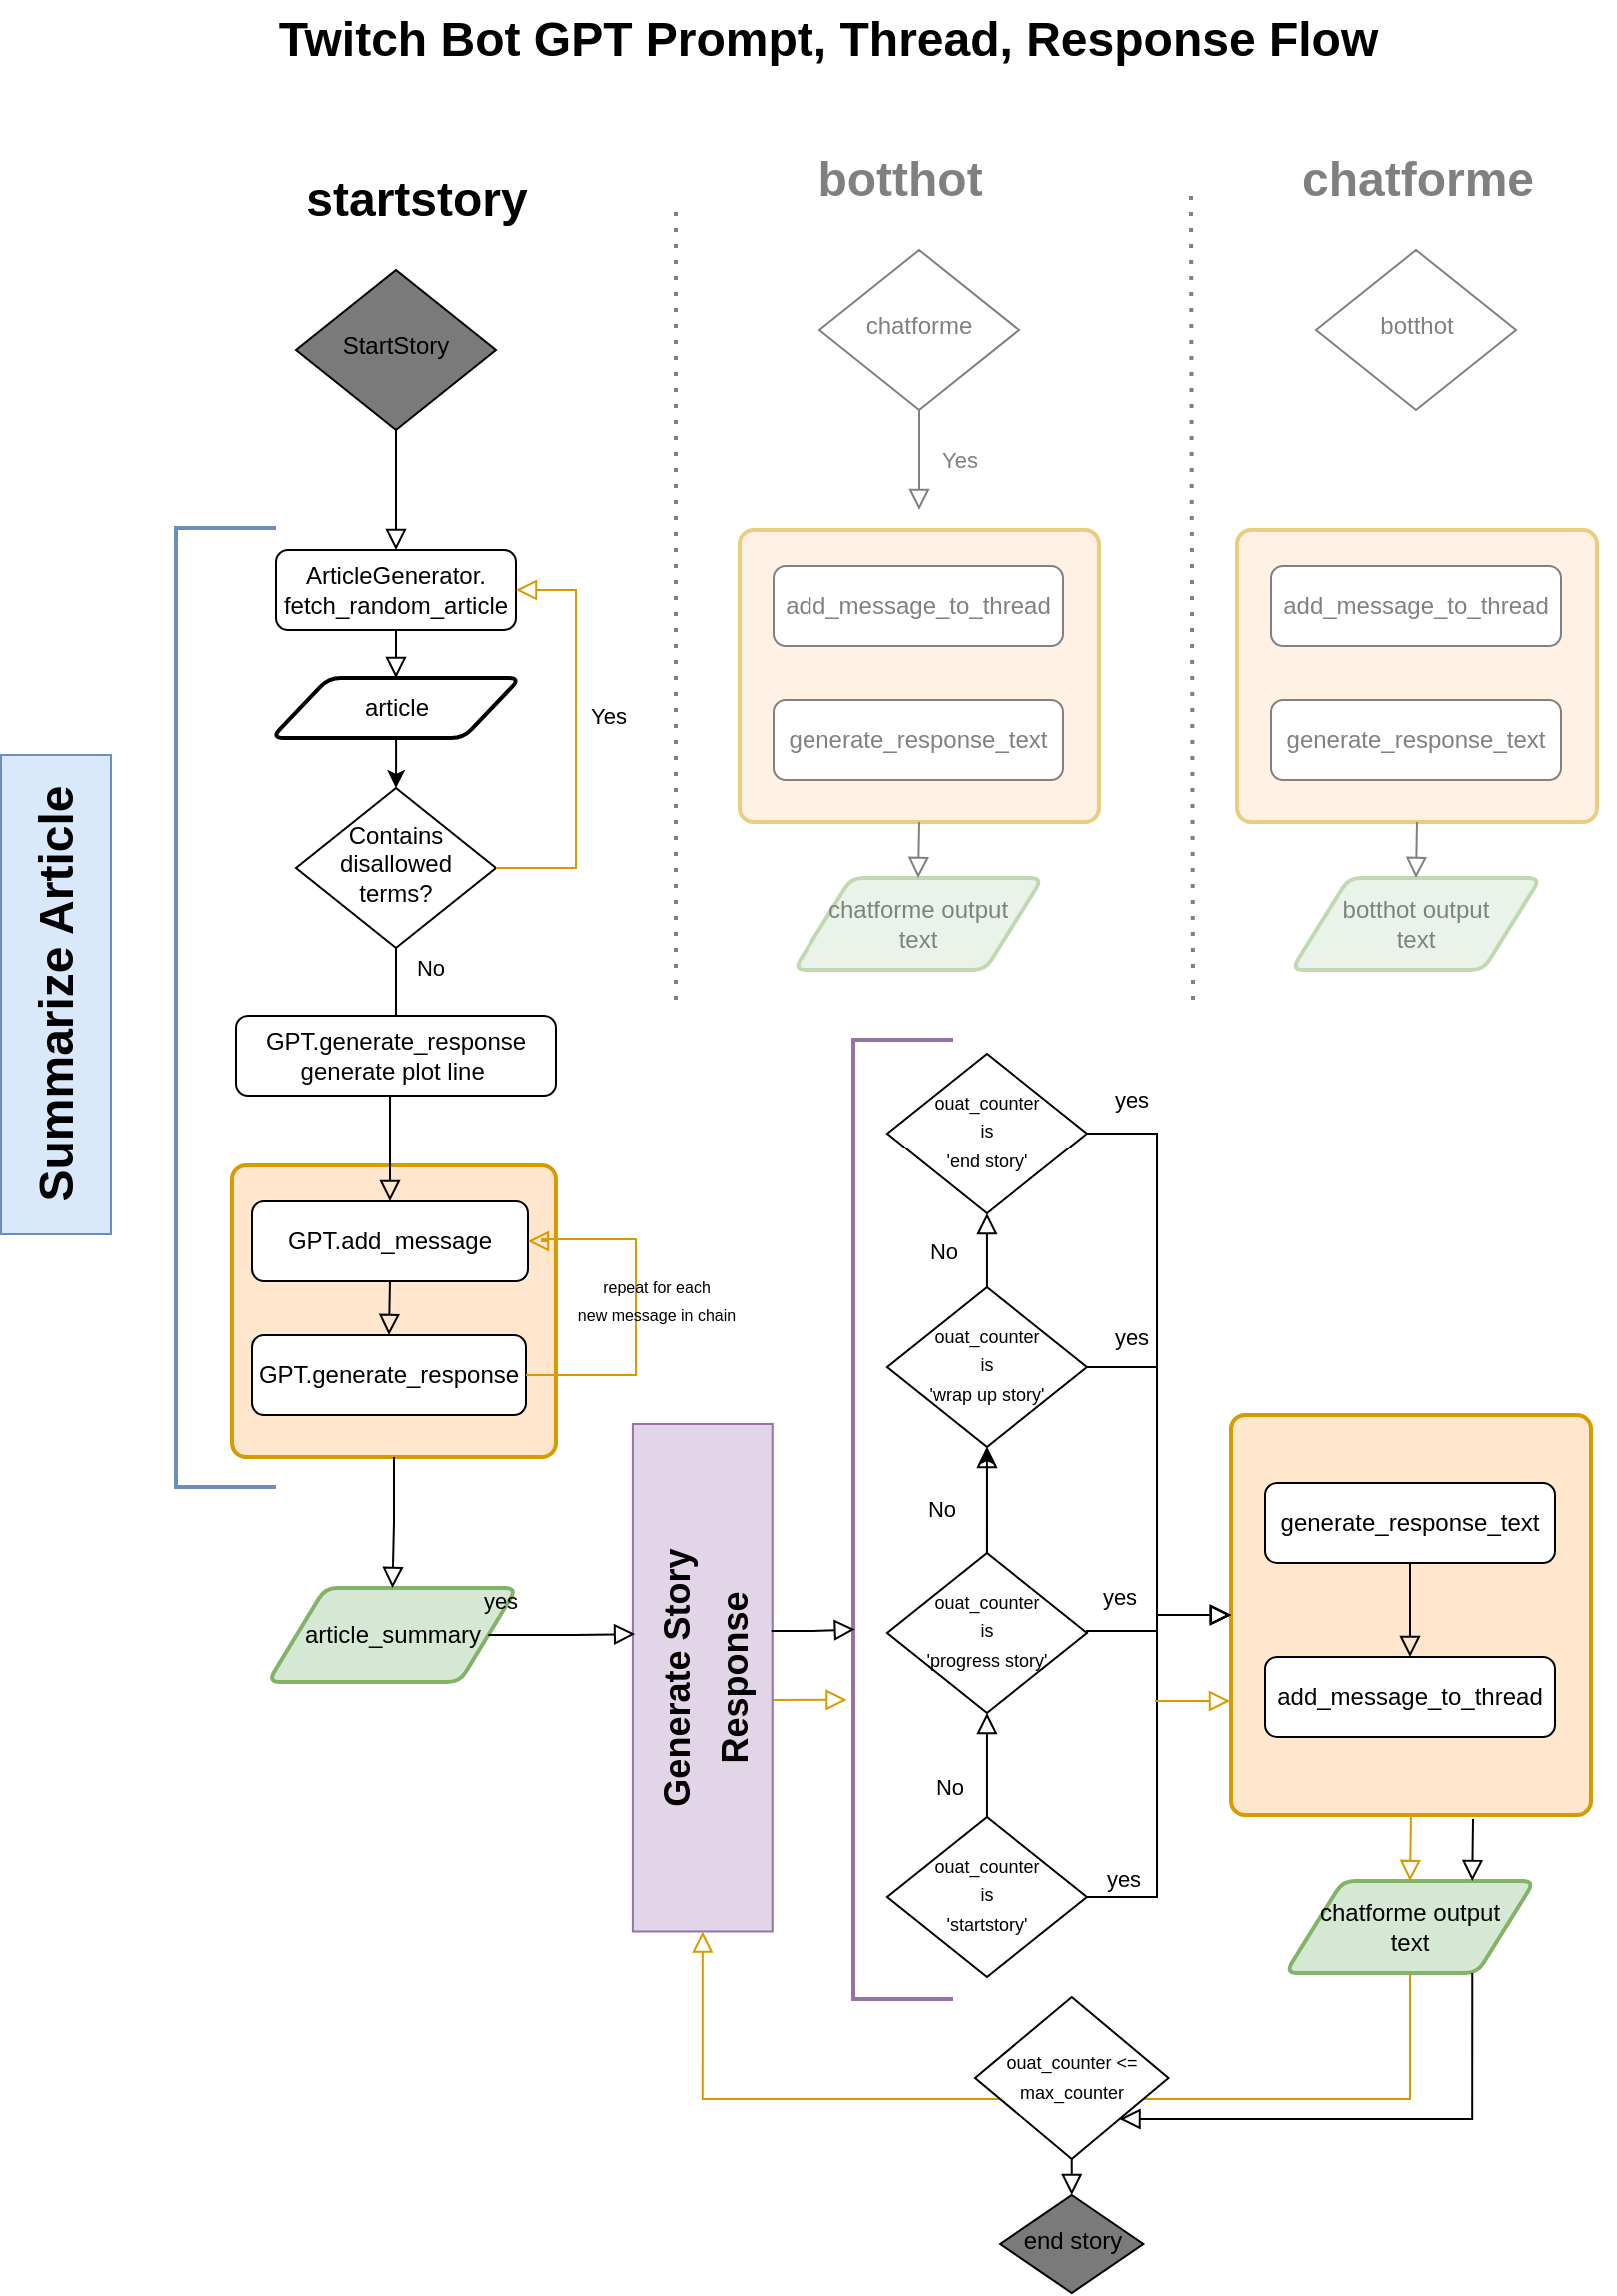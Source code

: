 <mxfile version="22.1.3" type="github" pages="2">
  <diagram id="C5RBs43oDa-KdzZeNtuy" name="prompt-flow">
    <mxGraphModel dx="2192" dy="766" grid="1" gridSize="10" guides="1" tooltips="1" connect="1" arrows="1" fold="1" page="1" pageScale="1" pageWidth="827" pageHeight="1169" math="0" shadow="0">
      <root>
        <mxCell id="WIyWlLk6GJQsqaUBKTNV-0" />
        <mxCell id="WIyWlLk6GJQsqaUBKTNV-1" parent="WIyWlLk6GJQsqaUBKTNV-0" />
        <mxCell id="hUnJZFfUFRwl76O63PIy-29" value="" style="rounded=1;whiteSpace=wrap;html=1;absoluteArcSize=1;arcSize=14;strokeWidth=2;fillColor=#ffe6cc;strokeColor=#d79b00;" parent="WIyWlLk6GJQsqaUBKTNV-1" vertex="1">
          <mxGeometry x="-702" y="603" width="162" height="146" as="geometry" />
        </mxCell>
        <mxCell id="WIyWlLk6GJQsqaUBKTNV-4" value="" style="rounded=0;html=1;jettySize=auto;orthogonalLoop=1;fontSize=11;endArrow=block;endFill=0;endSize=8;strokeWidth=1;shadow=0;labelBackgroundColor=none;edgeStyle=orthogonalEdgeStyle;entryX=0.5;entryY=0;entryDx=0;entryDy=0;" parent="WIyWlLk6GJQsqaUBKTNV-1" source="WIyWlLk6GJQsqaUBKTNV-6" target="WIyWlLk6GJQsqaUBKTNV-11" edge="1">
          <mxGeometry x="0.122" y="18" relative="1" as="geometry">
            <mxPoint as="offset" />
            <mxPoint x="-620" y="275" as="targetPoint" />
          </mxGeometry>
        </mxCell>
        <mxCell id="WIyWlLk6GJQsqaUBKTNV-6" value="StartStory" style="rhombus;whiteSpace=wrap;html=1;shadow=0;fontFamily=Helvetica;fontSize=12;align=center;strokeWidth=1;spacing=6;spacingTop=-4;fillColor=#7A7A7A;" parent="WIyWlLk6GJQsqaUBKTNV-1" vertex="1">
          <mxGeometry x="-670" y="155" width="100" height="80" as="geometry" />
        </mxCell>
        <mxCell id="WIyWlLk6GJQsqaUBKTNV-11" value="ArticleGenerator.&lt;br&gt;fetch_random_article" style="rounded=1;whiteSpace=wrap;html=1;fontSize=12;glass=0;strokeWidth=1;shadow=0;" parent="WIyWlLk6GJQsqaUBKTNV-1" vertex="1">
          <mxGeometry x="-680" y="295" width="120" height="40" as="geometry" />
        </mxCell>
        <mxCell id="hUnJZFfUFRwl76O63PIy-0" value="startstory" style="text;strokeColor=none;fillColor=none;html=1;fontSize=24;fontStyle=1;verticalAlign=middle;align=center;" parent="WIyWlLk6GJQsqaUBKTNV-1" vertex="1">
          <mxGeometry x="-660" y="100" width="100" height="40" as="geometry" />
        </mxCell>
        <mxCell id="hUnJZFfUFRwl76O63PIy-12" value="chatforme" style="rhombus;whiteSpace=wrap;html=1;shadow=0;fontFamily=Helvetica;fontSize=12;align=center;strokeWidth=1;spacing=6;spacingTop=-4;" parent="WIyWlLk6GJQsqaUBKTNV-1" vertex="1">
          <mxGeometry x="-408" y="145" width="100" height="80" as="geometry" />
        </mxCell>
        <mxCell id="hUnJZFfUFRwl76O63PIy-13" value="Yes" style="rounded=0;html=1;jettySize=auto;orthogonalLoop=1;fontSize=11;endArrow=block;endFill=0;endSize=8;strokeWidth=1;shadow=0;labelBackgroundColor=none;edgeStyle=orthogonalEdgeStyle;exitX=0.5;exitY=1;exitDx=0;exitDy=0;" parent="WIyWlLk6GJQsqaUBKTNV-1" source="hUnJZFfUFRwl76O63PIy-12" edge="1">
          <mxGeometry y="20" relative="1" as="geometry">
            <mxPoint as="offset" />
            <mxPoint x="-498" y="235" as="sourcePoint" />
            <mxPoint x="-358" y="275" as="targetPoint" />
          </mxGeometry>
        </mxCell>
        <mxCell id="hUnJZFfUFRwl76O63PIy-14" value="botthot" style="rhombus;whiteSpace=wrap;html=1;shadow=0;fontFamily=Helvetica;fontSize=12;align=center;strokeWidth=1;spacing=6;spacingTop=-4;" parent="WIyWlLk6GJQsqaUBKTNV-1" vertex="1">
          <mxGeometry x="-159.5" y="145" width="100" height="80" as="geometry" />
        </mxCell>
        <mxCell id="hUnJZFfUFRwl76O63PIy-16" value="GPT.add_message" style="rounded=1;whiteSpace=wrap;html=1;fontSize=12;glass=0;strokeWidth=1;shadow=0;" parent="WIyWlLk6GJQsqaUBKTNV-1" vertex="1">
          <mxGeometry x="-692" y="621" width="138" height="40" as="geometry" />
        </mxCell>
        <mxCell id="hUnJZFfUFRwl76O63PIy-17" value="Contains disallowed terms?" style="rhombus;whiteSpace=wrap;html=1;shadow=0;fontFamily=Helvetica;fontSize=12;align=center;strokeWidth=1;spacing=6;spacingTop=-4;" parent="WIyWlLk6GJQsqaUBKTNV-1" vertex="1">
          <mxGeometry x="-670" y="414" width="100" height="80" as="geometry" />
        </mxCell>
        <mxCell id="hUnJZFfUFRwl76O63PIy-18" value="Yes" style="rounded=0;html=1;jettySize=auto;orthogonalLoop=1;fontSize=11;endArrow=block;endFill=0;endSize=8;strokeWidth=1;shadow=0;labelBackgroundColor=none;edgeStyle=orthogonalEdgeStyle;entryX=1;entryY=0.5;entryDx=0;entryDy=0;exitX=1;exitY=0.5;exitDx=0;exitDy=0;fillColor=#ffe6cc;strokeColor=#D79B00;" parent="WIyWlLk6GJQsqaUBKTNV-1" source="hUnJZFfUFRwl76O63PIy-17" target="WIyWlLk6GJQsqaUBKTNV-11" edge="1">
          <mxGeometry x="0.11" y="-16" relative="1" as="geometry">
            <mxPoint as="offset" />
            <mxPoint x="-610" y="245" as="sourcePoint" />
            <mxPoint x="-610" y="305" as="targetPoint" />
            <Array as="points">
              <mxPoint x="-530" y="454" />
              <mxPoint x="-530" y="315" />
            </Array>
          </mxGeometry>
        </mxCell>
        <mxCell id="hUnJZFfUFRwl76O63PIy-19" value="" style="rounded=0;html=1;jettySize=auto;orthogonalLoop=1;fontSize=11;endArrow=block;endFill=0;endSize=8;strokeWidth=1;shadow=0;labelBackgroundColor=none;edgeStyle=orthogonalEdgeStyle;entryX=0.5;entryY=0;entryDx=0;entryDy=0;exitX=0.5;exitY=1;exitDx=0;exitDy=0;" parent="WIyWlLk6GJQsqaUBKTNV-1" source="WIyWlLk6GJQsqaUBKTNV-11" target="hUnJZFfUFRwl76O63PIy-34" edge="1">
          <mxGeometry y="20" relative="1" as="geometry">
            <mxPoint as="offset" />
            <mxPoint x="-610" y="245" as="sourcePoint" />
            <mxPoint x="-610" y="305" as="targetPoint" />
          </mxGeometry>
        </mxCell>
        <mxCell id="hUnJZFfUFRwl76O63PIy-20" value="No" style="edgeStyle=orthogonalEdgeStyle;rounded=0;html=1;jettySize=auto;orthogonalLoop=1;fontSize=11;endArrow=block;endFill=0;endSize=8;strokeWidth=1;shadow=0;labelBackgroundColor=none;exitX=0.5;exitY=1;exitDx=0;exitDy=0;entryX=0.5;entryY=0;entryDx=0;entryDy=0;" parent="WIyWlLk6GJQsqaUBKTNV-1" source="hUnJZFfUFRwl76O63PIy-17" target="hUnJZFfUFRwl76O63PIy-16" edge="1">
          <mxGeometry x="-0.848" y="17" relative="1" as="geometry">
            <mxPoint as="offset" />
            <mxPoint x="-560" y="216" as="sourcePoint" />
            <mxPoint x="-620" y="516" as="targetPoint" />
          </mxGeometry>
        </mxCell>
        <mxCell id="hUnJZFfUFRwl76O63PIy-21" value="GPT.generate_response" style="rounded=1;whiteSpace=wrap;html=1;fontSize=12;glass=0;strokeWidth=1;shadow=0;" parent="WIyWlLk6GJQsqaUBKTNV-1" vertex="1">
          <mxGeometry x="-692" y="688" width="137" height="40" as="geometry" />
        </mxCell>
        <mxCell id="hUnJZFfUFRwl76O63PIy-22" value="" style="rounded=0;html=1;jettySize=auto;orthogonalLoop=1;fontSize=11;endArrow=block;endFill=0;endSize=8;strokeWidth=1;shadow=0;labelBackgroundColor=none;edgeStyle=orthogonalEdgeStyle;exitX=0.5;exitY=1;exitDx=0;exitDy=0;entryX=0.5;entryY=0;entryDx=0;entryDy=0;" parent="WIyWlLk6GJQsqaUBKTNV-1" source="hUnJZFfUFRwl76O63PIy-16" target="hUnJZFfUFRwl76O63PIy-21" edge="1">
          <mxGeometry relative="1" as="geometry">
            <mxPoint x="-617" y="208" as="sourcePoint" />
            <mxPoint x="-622" y="668" as="targetPoint" />
          </mxGeometry>
        </mxCell>
        <mxCell id="hUnJZFfUFRwl76O63PIy-24" value="" style="strokeWidth=2;html=1;shape=mxgraph.flowchart.annotation_1;align=left;pointerEvents=1;fillColor=#dae8fc;strokeColor=#6c8ebf;" parent="WIyWlLk6GJQsqaUBKTNV-1" vertex="1">
          <mxGeometry x="-730" y="284" width="50" height="480" as="geometry" />
        </mxCell>
        <mxCell id="hUnJZFfUFRwl76O63PIy-25" value="Summarize Article" style="text;strokeColor=#6c8ebf;fillColor=#dae8fc;html=1;fontSize=24;fontStyle=1;verticalAlign=middle;align=center;rotation=-90;" parent="WIyWlLk6GJQsqaUBKTNV-1" vertex="1">
          <mxGeometry x="-910" y="490" width="240" height="55" as="geometry" />
        </mxCell>
        <mxCell id="hUnJZFfUFRwl76O63PIy-30" value="article_summary" style="shape=parallelogram;html=1;strokeWidth=2;perimeter=parallelogramPerimeter;whiteSpace=wrap;rounded=1;arcSize=12;size=0.23;fillColor=#d5e8d4;strokeColor=#82b366;" parent="WIyWlLk6GJQsqaUBKTNV-1" vertex="1">
          <mxGeometry x="-684" y="814.5" width="124.5" height="47" as="geometry" />
        </mxCell>
        <mxCell id="hUnJZFfUFRwl76O63PIy-32" value="" style="rounded=0;html=1;jettySize=auto;orthogonalLoop=1;fontSize=11;endArrow=block;endFill=0;endSize=8;strokeWidth=1;shadow=0;labelBackgroundColor=none;edgeStyle=orthogonalEdgeStyle;exitX=0.5;exitY=1;exitDx=0;exitDy=0;entryX=0.5;entryY=0;entryDx=0;entryDy=0;" parent="WIyWlLk6GJQsqaUBKTNV-1" source="hUnJZFfUFRwl76O63PIy-29" target="hUnJZFfUFRwl76O63PIy-30" edge="1">
          <mxGeometry relative="1" as="geometry">
            <mxPoint x="-610" y="193" as="sourcePoint" />
            <mxPoint x="-610" y="243" as="targetPoint" />
          </mxGeometry>
        </mxCell>
        <mxCell id="hUnJZFfUFRwl76O63PIy-36" value="" style="edgeStyle=orthogonalEdgeStyle;rounded=0;orthogonalLoop=1;jettySize=auto;html=1;" parent="WIyWlLk6GJQsqaUBKTNV-1" source="hUnJZFfUFRwl76O63PIy-34" target="hUnJZFfUFRwl76O63PIy-17" edge="1">
          <mxGeometry relative="1" as="geometry" />
        </mxCell>
        <mxCell id="hUnJZFfUFRwl76O63PIy-34" value="article" style="shape=parallelogram;html=1;strokeWidth=2;perimeter=parallelogramPerimeter;whiteSpace=wrap;rounded=1;arcSize=12;size=0.23;" parent="WIyWlLk6GJQsqaUBKTNV-1" vertex="1">
          <mxGeometry x="-682.25" y="359" width="124.5" height="30" as="geometry" />
        </mxCell>
        <mxCell id="hUnJZFfUFRwl76O63PIy-37" value="GPT.generate_response &lt;br&gt;generate plot line&amp;nbsp;" style="rounded=1;whiteSpace=wrap;html=1;fontSize=12;glass=0;strokeWidth=1;shadow=0;" parent="WIyWlLk6GJQsqaUBKTNV-1" vertex="1">
          <mxGeometry x="-700" y="528" width="160" height="40" as="geometry" />
        </mxCell>
        <mxCell id="hUnJZFfUFRwl76O63PIy-40" value="&lt;font style=&quot;font-size: 9px;&quot;&gt;ouat_counter&lt;br&gt;is&lt;br&gt;&#39;startstory&#39;&lt;/font&gt;" style="rhombus;whiteSpace=wrap;html=1;shadow=0;fontFamily=Helvetica;fontSize=12;align=center;strokeWidth=1;spacing=6;spacingTop=-4;" parent="WIyWlLk6GJQsqaUBKTNV-1" vertex="1">
          <mxGeometry x="-374.03" y="929" width="100" height="80" as="geometry" />
        </mxCell>
        <mxCell id="hUnJZFfUFRwl76O63PIy-57" value="" style="edgeStyle=orthogonalEdgeStyle;rounded=0;orthogonalLoop=1;jettySize=auto;html=1;" parent="WIyWlLk6GJQsqaUBKTNV-1" source="hUnJZFfUFRwl76O63PIy-41" target="hUnJZFfUFRwl76O63PIy-42" edge="1">
          <mxGeometry relative="1" as="geometry" />
        </mxCell>
        <mxCell id="hUnJZFfUFRwl76O63PIy-41" value="&lt;font style=&quot;font-size: 9px;&quot;&gt;ouat_counter&lt;br&gt;is&lt;br&gt;&#39;progress story&#39;&lt;/font&gt;" style="rhombus;whiteSpace=wrap;html=1;shadow=0;fontFamily=Helvetica;fontSize=12;align=center;strokeWidth=1;spacing=6;spacingTop=-4;" parent="WIyWlLk6GJQsqaUBKTNV-1" vertex="1">
          <mxGeometry x="-374.03" y="797" width="100" height="80" as="geometry" />
        </mxCell>
        <mxCell id="hUnJZFfUFRwl76O63PIy-42" value="&lt;font style=&quot;font-size: 9px;&quot;&gt;ouat_counter&lt;br&gt;is&lt;br&gt;&#39;wrap up story&#39;&lt;/font&gt;" style="rhombus;whiteSpace=wrap;html=1;shadow=0;fontFamily=Helvetica;fontSize=12;align=center;strokeWidth=1;spacing=6;spacingTop=-4;" parent="WIyWlLk6GJQsqaUBKTNV-1" vertex="1">
          <mxGeometry x="-374.03" y="664" width="100" height="80" as="geometry" />
        </mxCell>
        <mxCell id="hUnJZFfUFRwl76O63PIy-43" value="&lt;font style=&quot;font-size: 9px;&quot;&gt;ouat_counter&lt;br&gt;is&lt;br&gt;&#39;end story&#39;&lt;/font&gt;" style="rhombus;whiteSpace=wrap;html=1;shadow=0;fontFamily=Helvetica;fontSize=12;align=center;strokeWidth=1;spacing=6;spacingTop=-4;" parent="WIyWlLk6GJQsqaUBKTNV-1" vertex="1">
          <mxGeometry x="-374.03" y="547" width="100" height="80" as="geometry" />
        </mxCell>
        <mxCell id="hUnJZFfUFRwl76O63PIy-45" value="No" style="edgeStyle=orthogonalEdgeStyle;rounded=0;html=1;jettySize=auto;orthogonalLoop=1;fontSize=11;endArrow=block;endFill=0;endSize=8;strokeWidth=1;shadow=0;labelBackgroundColor=none;entryX=0.5;entryY=1;entryDx=0;entryDy=0;exitX=0.5;exitY=0;exitDx=0;exitDy=0;" parent="WIyWlLk6GJQsqaUBKTNV-1" source="hUnJZFfUFRwl76O63PIy-40" target="hUnJZFfUFRwl76O63PIy-41" edge="1">
          <mxGeometry x="-0.412" y="20" relative="1" as="geometry">
            <mxPoint x="1" as="offset" />
            <mxPoint x="-214.03" y="859" as="sourcePoint" />
            <mxPoint x="-323.5" y="806" as="targetPoint" />
            <Array as="points" />
          </mxGeometry>
        </mxCell>
        <mxCell id="hUnJZFfUFRwl76O63PIy-46" value="No" style="edgeStyle=orthogonalEdgeStyle;rounded=0;html=1;jettySize=auto;orthogonalLoop=1;fontSize=11;endArrow=block;endFill=0;endSize=8;strokeWidth=1;shadow=0;labelBackgroundColor=none;exitX=0.5;exitY=0;exitDx=0;exitDy=0;entryX=0.5;entryY=1;entryDx=0;entryDy=0;" parent="WIyWlLk6GJQsqaUBKTNV-1" source="hUnJZFfUFRwl76O63PIy-41" target="hUnJZFfUFRwl76O63PIy-42" edge="1">
          <mxGeometry x="-0.174" y="23" relative="1" as="geometry">
            <mxPoint as="offset" />
            <mxPoint x="-171" y="816" as="sourcePoint" />
            <mxPoint x="-241" y="766" as="targetPoint" />
            <Array as="points">
              <mxPoint x="-324" y="757" />
            </Array>
          </mxGeometry>
        </mxCell>
        <mxCell id="hUnJZFfUFRwl76O63PIy-47" value="No" style="edgeStyle=orthogonalEdgeStyle;rounded=0;html=1;jettySize=auto;orthogonalLoop=1;fontSize=11;endArrow=block;endFill=0;endSize=8;strokeWidth=1;shadow=0;labelBackgroundColor=none;entryX=0.5;entryY=1;entryDx=0;entryDy=0;exitX=0.5;exitY=0;exitDx=0;exitDy=0;" parent="WIyWlLk6GJQsqaUBKTNV-1" source="hUnJZFfUFRwl76O63PIy-42" target="hUnJZFfUFRwl76O63PIy-43" edge="1">
          <mxGeometry y="21" relative="1" as="geometry">
            <mxPoint x="-1" as="offset" />
            <mxPoint x="-199" y="804" as="sourcePoint" />
            <mxPoint x="-153" y="804" as="targetPoint" />
            <Array as="points">
              <mxPoint x="-324" y="664" />
            </Array>
          </mxGeometry>
        </mxCell>
        <mxCell id="hUnJZFfUFRwl76O63PIy-52" value="" style="strokeWidth=2;html=1;shape=mxgraph.flowchart.annotation_1;align=left;pointerEvents=1;fillColor=#e1d5e7;strokeColor=#9673a6;" parent="WIyWlLk6GJQsqaUBKTNV-1" vertex="1">
          <mxGeometry x="-391" y="540" width="50" height="480" as="geometry" />
        </mxCell>
        <mxCell id="hUnJZFfUFRwl76O63PIy-53" value="&lt;font style=&quot;font-size: 18px;&quot;&gt;Generate Story&lt;br&gt;Response&lt;/font&gt;" style="text;strokeColor=#9673a6;fillColor=#e1d5e7;html=1;fontSize=24;fontStyle=1;verticalAlign=middle;align=center;rotation=-90;" parent="WIyWlLk6GJQsqaUBKTNV-1" vertex="1">
          <mxGeometry x="-593.46" y="824.4" width="253.75" height="69.94" as="geometry" />
        </mxCell>
        <mxCell id="hUnJZFfUFRwl76O63PIy-54" value="" style="rounded=1;whiteSpace=wrap;html=1;absoluteArcSize=1;arcSize=14;strokeWidth=2;fillColor=#ffe6cc;strokeColor=#d79b00;" parent="WIyWlLk6GJQsqaUBKTNV-1" vertex="1">
          <mxGeometry x="-202" y="728" width="180" height="200" as="geometry" />
        </mxCell>
        <mxCell id="hUnJZFfUFRwl76O63PIy-55" value="generate_response_text" style="rounded=1;whiteSpace=wrap;html=1;fontSize=12;glass=0;strokeWidth=1;shadow=0;" parent="WIyWlLk6GJQsqaUBKTNV-1" vertex="1">
          <mxGeometry x="-185" y="762" width="145" height="40" as="geometry" />
        </mxCell>
        <mxCell id="hUnJZFfUFRwl76O63PIy-56" value="add_message_to_thread" style="rounded=1;whiteSpace=wrap;html=1;fontSize=12;glass=0;strokeWidth=1;shadow=0;" parent="WIyWlLk6GJQsqaUBKTNV-1" vertex="1">
          <mxGeometry x="-185" y="849" width="145" height="40" as="geometry" />
        </mxCell>
        <mxCell id="hUnJZFfUFRwl76O63PIy-58" value="yes" style="edgeStyle=orthogonalEdgeStyle;rounded=0;html=1;jettySize=auto;orthogonalLoop=1;fontSize=11;endArrow=block;endFill=0;endSize=8;strokeWidth=1;shadow=0;labelBackgroundColor=none;exitX=1;exitY=0.5;exitDx=0;exitDy=0;entryX=0;entryY=0.5;entryDx=0;entryDy=0;" parent="WIyWlLk6GJQsqaUBKTNV-1" source="hUnJZFfUFRwl76O63PIy-40" target="hUnJZFfUFRwl76O63PIy-54" edge="1">
          <mxGeometry x="-0.581" y="17" relative="1" as="geometry">
            <mxPoint as="offset" />
            <mxPoint x="-314" y="807" as="sourcePoint" />
            <mxPoint x="-210" y="796.0" as="targetPoint" />
            <Array as="points">
              <mxPoint x="-239" y="969" />
              <mxPoint x="-239" y="828" />
            </Array>
          </mxGeometry>
        </mxCell>
        <mxCell id="hUnJZFfUFRwl76O63PIy-59" value="yes" style="edgeStyle=orthogonalEdgeStyle;rounded=0;html=1;jettySize=auto;orthogonalLoop=1;fontSize=11;endArrow=block;endFill=0;endSize=8;strokeWidth=1;shadow=0;labelBackgroundColor=none;exitX=1;exitY=0.5;exitDx=0;exitDy=0;entryX=0;entryY=0.5;entryDx=0;entryDy=0;" parent="WIyWlLk6GJQsqaUBKTNV-1" source="hUnJZFfUFRwl76O63PIy-41" target="hUnJZFfUFRwl76O63PIy-54" edge="1">
          <mxGeometry x="-0.562" y="17" relative="1" as="geometry">
            <mxPoint as="offset" />
            <mxPoint x="-264" y="979" as="sourcePoint" />
            <mxPoint x="-210" y="796.0" as="targetPoint" />
            <Array as="points">
              <mxPoint x="-239" y="836" />
              <mxPoint x="-239" y="828" />
            </Array>
          </mxGeometry>
        </mxCell>
        <mxCell id="hUnJZFfUFRwl76O63PIy-60" value="yes" style="edgeStyle=orthogonalEdgeStyle;rounded=0;html=1;jettySize=auto;orthogonalLoop=1;fontSize=11;endArrow=block;endFill=0;endSize=8;strokeWidth=1;shadow=0;labelBackgroundColor=none;exitX=1;exitY=0.5;exitDx=0;exitDy=0;entryX=0;entryY=0.5;entryDx=0;entryDy=0;" parent="WIyWlLk6GJQsqaUBKTNV-1" source="hUnJZFfUFRwl76O63PIy-42" target="hUnJZFfUFRwl76O63PIy-54" edge="1">
          <mxGeometry x="-0.774" y="15" relative="1" as="geometry">
            <mxPoint as="offset" />
            <mxPoint x="-264" y="847" as="sourcePoint" />
            <mxPoint x="-210" y="796.0" as="targetPoint" />
            <Array as="points">
              <mxPoint x="-239" y="704" />
              <mxPoint x="-239" y="828" />
            </Array>
          </mxGeometry>
        </mxCell>
        <mxCell id="hUnJZFfUFRwl76O63PIy-61" value="yes" style="edgeStyle=orthogonalEdgeStyle;rounded=0;html=1;jettySize=auto;orthogonalLoop=1;fontSize=11;endArrow=block;endFill=0;endSize=8;strokeWidth=1;shadow=0;labelBackgroundColor=none;exitX=1;exitY=0.5;exitDx=0;exitDy=0;entryX=0;entryY=0.5;entryDx=0;entryDy=0;" parent="WIyWlLk6GJQsqaUBKTNV-1" edge="1">
          <mxGeometry x="-0.857" y="17" relative="1" as="geometry">
            <mxPoint as="offset" />
            <mxPoint x="-274.03" y="587" as="sourcePoint" />
            <mxPoint x="-202" y="828.0" as="targetPoint" />
            <Array as="points">
              <mxPoint x="-239" y="587" />
              <mxPoint x="-239" y="828" />
            </Array>
          </mxGeometry>
        </mxCell>
        <mxCell id="hUnJZFfUFRwl76O63PIy-62" value="chatforme" style="text;strokeColor=none;fillColor=none;html=1;fontSize=24;fontStyle=1;verticalAlign=middle;align=center;" parent="WIyWlLk6GJQsqaUBKTNV-1" vertex="1">
          <mxGeometry x="-159.5" y="90" width="100" height="40" as="geometry" />
        </mxCell>
        <mxCell id="hUnJZFfUFRwl76O63PIy-63" value="botthot" style="text;strokeColor=none;fillColor=none;html=1;fontSize=24;fontStyle=1;verticalAlign=middle;align=center;" parent="WIyWlLk6GJQsqaUBKTNV-1" vertex="1">
          <mxGeometry x="-418" y="90" width="100" height="40" as="geometry" />
        </mxCell>
        <mxCell id="hUnJZFfUFRwl76O63PIy-64" value="" style="rounded=1;whiteSpace=wrap;html=1;absoluteArcSize=1;arcSize=14;strokeWidth=2;fillColor=#ffe6cc;strokeColor=#d79b00;" parent="WIyWlLk6GJQsqaUBKTNV-1" vertex="1">
          <mxGeometry x="-448" y="285" width="180" height="146" as="geometry" />
        </mxCell>
        <mxCell id="hUnJZFfUFRwl76O63PIy-65" value="add_message_to_thread" style="rounded=1;whiteSpace=wrap;html=1;fontSize=12;glass=0;strokeWidth=1;shadow=0;" parent="WIyWlLk6GJQsqaUBKTNV-1" vertex="1">
          <mxGeometry x="-431" y="303" width="145" height="40" as="geometry" />
        </mxCell>
        <mxCell id="hUnJZFfUFRwl76O63PIy-66" value="generate_response_text" style="rounded=1;whiteSpace=wrap;html=1;fontSize=12;glass=0;strokeWidth=1;shadow=0;" parent="WIyWlLk6GJQsqaUBKTNV-1" vertex="1">
          <mxGeometry x="-431" y="370" width="145" height="40" as="geometry" />
        </mxCell>
        <mxCell id="hUnJZFfUFRwl76O63PIy-67" value="" style="rounded=1;whiteSpace=wrap;html=1;absoluteArcSize=1;arcSize=14;strokeWidth=2;fillColor=#ffe6cc;strokeColor=#d79b00;" parent="WIyWlLk6GJQsqaUBKTNV-1" vertex="1">
          <mxGeometry x="-199" y="285" width="180" height="146" as="geometry" />
        </mxCell>
        <mxCell id="hUnJZFfUFRwl76O63PIy-68" value="add_message_to_thread" style="rounded=1;whiteSpace=wrap;html=1;fontSize=12;glass=0;strokeWidth=1;shadow=0;" parent="WIyWlLk6GJQsqaUBKTNV-1" vertex="1">
          <mxGeometry x="-182" y="303" width="145" height="40" as="geometry" />
        </mxCell>
        <mxCell id="hUnJZFfUFRwl76O63PIy-69" value="generate_response_text" style="rounded=1;whiteSpace=wrap;html=1;fontSize=12;glass=0;strokeWidth=1;shadow=0;" parent="WIyWlLk6GJQsqaUBKTNV-1" vertex="1">
          <mxGeometry x="-182" y="370" width="145" height="40" as="geometry" />
        </mxCell>
        <mxCell id="hUnJZFfUFRwl76O63PIy-70" value="chatforme output &lt;br&gt;text" style="shape=parallelogram;html=1;strokeWidth=2;perimeter=parallelogramPerimeter;whiteSpace=wrap;rounded=1;arcSize=12;size=0.23;fillColor=#d5e8d4;strokeColor=#82b366;" parent="WIyWlLk6GJQsqaUBKTNV-1" vertex="1">
          <mxGeometry x="-420.75" y="459" width="124.5" height="46" as="geometry" />
        </mxCell>
        <mxCell id="hUnJZFfUFRwl76O63PIy-71" value="botthot output&lt;br&gt;text" style="shape=parallelogram;html=1;strokeWidth=2;perimeter=parallelogramPerimeter;whiteSpace=wrap;rounded=1;arcSize=12;size=0.23;fillColor=#d5e8d4;strokeColor=#82b366;" parent="WIyWlLk6GJQsqaUBKTNV-1" vertex="1">
          <mxGeometry x="-171.75" y="459" width="124.5" height="46" as="geometry" />
        </mxCell>
        <mxCell id="hUnJZFfUFRwl76O63PIy-74" value="" style="rounded=0;html=1;jettySize=auto;orthogonalLoop=1;fontSize=11;endArrow=block;endFill=0;endSize=8;strokeWidth=1;shadow=0;labelBackgroundColor=none;edgeStyle=orthogonalEdgeStyle;entryX=0.5;entryY=0;entryDx=0;entryDy=0;exitX=0.5;exitY=1;exitDx=0;exitDy=0;" parent="WIyWlLk6GJQsqaUBKTNV-1" source="hUnJZFfUFRwl76O63PIy-64" target="hUnJZFfUFRwl76O63PIy-70" edge="1">
          <mxGeometry x="0.122" y="18" relative="1" as="geometry">
            <mxPoint as="offset" />
            <mxPoint x="-618" y="235" as="sourcePoint" />
            <mxPoint x="-618" y="295" as="targetPoint" />
          </mxGeometry>
        </mxCell>
        <mxCell id="hUnJZFfUFRwl76O63PIy-75" value="" style="rounded=0;html=1;jettySize=auto;orthogonalLoop=1;fontSize=11;endArrow=block;endFill=0;endSize=8;strokeWidth=1;shadow=0;labelBackgroundColor=none;edgeStyle=orthogonalEdgeStyle;entryX=0.5;entryY=0;entryDx=0;entryDy=0;exitX=0.5;exitY=1;exitDx=0;exitDy=0;" parent="WIyWlLk6GJQsqaUBKTNV-1" source="hUnJZFfUFRwl76O63PIy-67" target="hUnJZFfUFRwl76O63PIy-71" edge="1">
          <mxGeometry x="0.122" y="18" relative="1" as="geometry">
            <mxPoint as="offset" />
            <mxPoint x="-622" y="245" as="sourcePoint" />
            <mxPoint x="-622" y="305" as="targetPoint" />
          </mxGeometry>
        </mxCell>
        <mxCell id="hUnJZFfUFRwl76O63PIy-76" value="" style="endArrow=none;dashed=1;html=1;dashPattern=1 3;strokeWidth=2;rounded=0;" parent="WIyWlLk6GJQsqaUBKTNV-1" edge="1">
          <mxGeometry width="50" height="50" relative="1" as="geometry">
            <mxPoint x="-480" y="520" as="sourcePoint" />
            <mxPoint x="-480" y="120" as="targetPoint" />
          </mxGeometry>
        </mxCell>
        <mxCell id="hUnJZFfUFRwl76O63PIy-77" value="" style="endArrow=none;dashed=1;html=1;dashPattern=1 3;strokeWidth=2;rounded=0;" parent="WIyWlLk6GJQsqaUBKTNV-1" edge="1">
          <mxGeometry width="50" height="50" relative="1" as="geometry">
            <mxPoint x="-221" y="520" as="sourcePoint" />
            <mxPoint x="-222" y="115" as="targetPoint" />
          </mxGeometry>
        </mxCell>
        <mxCell id="hUnJZFfUFRwl76O63PIy-78" value="Twitch Bot GPT Prompt, Thread, Response Flow" style="text;strokeColor=none;fillColor=none;html=1;fontSize=24;fontStyle=1;verticalAlign=middle;align=center;" parent="WIyWlLk6GJQsqaUBKTNV-1" vertex="1">
          <mxGeometry x="-709" y="20" width="610" height="40" as="geometry" />
        </mxCell>
        <mxCell id="qEWTsxGy3ptTi1xhj1dg-0" value="" style="edgeStyle=orthogonalEdgeStyle;rounded=0;html=1;jettySize=auto;orthogonalLoop=1;fontSize=11;endArrow=block;endFill=0;endSize=8;strokeWidth=1;shadow=0;labelBackgroundColor=none;exitX=0.5;exitY=1;exitDx=0;exitDy=0;entryX=0.5;entryY=0;entryDx=0;entryDy=0;" parent="WIyWlLk6GJQsqaUBKTNV-1" source="hUnJZFfUFRwl76O63PIy-55" target="hUnJZFfUFRwl76O63PIy-56" edge="1">
          <mxGeometry x="-0.857" y="17" relative="1" as="geometry">
            <mxPoint as="offset" />
            <mxPoint x="-256" y="629" as="sourcePoint" />
            <mxPoint x="-192" y="838" as="targetPoint" />
            <Array as="points">
              <mxPoint x="-112" y="833" />
              <mxPoint x="-112" y="833" />
            </Array>
          </mxGeometry>
        </mxCell>
        <mxCell id="qEWTsxGy3ptTi1xhj1dg-1" value="chatforme output &lt;br&gt;text" style="shape=parallelogram;html=1;strokeWidth=2;perimeter=parallelogramPerimeter;whiteSpace=wrap;rounded=1;arcSize=12;size=0.23;fillColor=#d5e8d4;strokeColor=#82b366;" parent="WIyWlLk6GJQsqaUBKTNV-1" vertex="1">
          <mxGeometry x="-174.75" y="961" width="124.5" height="46" as="geometry" />
        </mxCell>
        <mxCell id="qEWTsxGy3ptTi1xhj1dg-2" value="" style="edgeStyle=orthogonalEdgeStyle;rounded=0;html=1;jettySize=auto;orthogonalLoop=1;fontSize=11;endArrow=block;endFill=0;endSize=8;strokeWidth=1;shadow=0;labelBackgroundColor=none;entryX=0.75;entryY=0;entryDx=0;entryDy=0;" parent="WIyWlLk6GJQsqaUBKTNV-1" target="qEWTsxGy3ptTi1xhj1dg-1" edge="1">
          <mxGeometry x="-0.857" y="17" relative="1" as="geometry">
            <mxPoint as="offset" />
            <mxPoint x="-81" y="930" as="sourcePoint" />
            <mxPoint x="-102" y="859" as="targetPoint" />
            <Array as="points" />
          </mxGeometry>
        </mxCell>
        <mxCell id="l_JRxYYCKqVn-Wqy2Nvk-0" value="&lt;font style=&quot;font-size: 8px;&quot;&gt;repeat for each &lt;br&gt;new message in chain&lt;/font&gt;" style="rounded=0;html=1;jettySize=auto;orthogonalLoop=1;fontSize=11;endArrow=block;endFill=0;endSize=8;strokeWidth=1;shadow=0;labelBackgroundColor=none;edgeStyle=orthogonalEdgeStyle;entryX=1;entryY=0.5;entryDx=0;entryDy=0;exitX=1;exitY=0.5;exitDx=0;exitDy=0;fillColor=#ffe6cc;strokeColor=#D79B00;" edge="1" parent="WIyWlLk6GJQsqaUBKTNV-1" source="hUnJZFfUFRwl76O63PIy-21" target="hUnJZFfUFRwl76O63PIy-16">
          <mxGeometry x="0.045" y="-10" relative="1" as="geometry">
            <mxPoint as="offset" />
            <mxPoint x="-560" y="464" as="sourcePoint" />
            <mxPoint x="-550" y="325" as="targetPoint" />
            <Array as="points">
              <mxPoint x="-500" y="708" />
              <mxPoint x="-500" y="640" />
              <mxPoint x="-547" y="640" />
            </Array>
          </mxGeometry>
        </mxCell>
        <mxCell id="l_JRxYYCKqVn-Wqy2Nvk-1" value="" style="rounded=0;html=1;jettySize=auto;orthogonalLoop=1;fontSize=11;endArrow=block;endFill=0;endSize=8;strokeWidth=1;shadow=0;labelBackgroundColor=none;edgeStyle=orthogonalEdgeStyle;exitX=0.5;exitY=1;exitDx=0;exitDy=0;fillColor=#ffe6cc;strokeColor=#D79B00;entryX=0;entryY=0.5;entryDx=0;entryDy=0;" edge="1" parent="WIyWlLk6GJQsqaUBKTNV-1" source="qEWTsxGy3ptTi1xhj1dg-1" target="hUnJZFfUFRwl76O63PIy-53">
          <mxGeometry x="0.045" relative="1" as="geometry">
            <mxPoint as="offset" />
            <mxPoint x="-545" y="718" as="sourcePoint" />
            <mxPoint x="-467" y="1007" as="targetPoint" />
            <Array as="points">
              <mxPoint x="-113" y="1070" />
              <mxPoint x="-467" y="1070" />
            </Array>
          </mxGeometry>
        </mxCell>
        <mxCell id="l_JRxYYCKqVn-Wqy2Nvk-2" value="&lt;font style=&quot;font-size: 9px;&quot;&gt;ouat_counter &amp;lt;=&lt;br&gt;max_counter&lt;/font&gt;" style="rhombus;whiteSpace=wrap;html=1;shadow=0;fontFamily=Helvetica;fontSize=12;align=center;strokeWidth=1;spacing=6;spacingTop=-4;" vertex="1" parent="WIyWlLk6GJQsqaUBKTNV-1">
          <mxGeometry x="-330" y="1019" width="96.75" height="81" as="geometry" />
        </mxCell>
        <mxCell id="l_JRxYYCKqVn-Wqy2Nvk-4" value="" style="rounded=0;html=1;jettySize=auto;orthogonalLoop=1;fontSize=11;endArrow=block;endFill=0;endSize=8;strokeWidth=1;shadow=0;labelBackgroundColor=none;edgeStyle=orthogonalEdgeStyle;entryX=-0.065;entryY=0.68;entryDx=0;entryDy=0;exitX=0.48;exitY=1.002;exitDx=0;exitDy=0;fillColor=#ffe6cc;strokeColor=#D79B00;entryPerimeter=0;exitPerimeter=0;" edge="1" parent="WIyWlLk6GJQsqaUBKTNV-1">
          <mxGeometry x="0.045" relative="1" as="geometry">
            <mxPoint as="offset" />
            <mxPoint x="-431.475" y="870.445" as="sourcePoint" />
            <mxPoint x="-394.25" y="870.4" as="targetPoint" />
            <Array as="points" />
          </mxGeometry>
        </mxCell>
        <mxCell id="l_JRxYYCKqVn-Wqy2Nvk-5" value="" style="rounded=0;html=1;jettySize=auto;orthogonalLoop=1;fontSize=11;endArrow=block;endFill=0;endSize=8;strokeWidth=1;shadow=0;labelBackgroundColor=none;edgeStyle=orthogonalEdgeStyle;entryX=-0.003;entryY=0.671;entryDx=0;entryDy=0;fillColor=#ffe6cc;strokeColor=#D79B00;entryPerimeter=0;" edge="1" parent="WIyWlLk6GJQsqaUBKTNV-1">
          <mxGeometry x="0.045" relative="1" as="geometry">
            <mxPoint as="offset" />
            <mxPoint x="-240" y="871" as="sourcePoint" />
            <mxPoint x="-202.54" y="871.2" as="targetPoint" />
            <Array as="points" />
          </mxGeometry>
        </mxCell>
        <mxCell id="l_JRxYYCKqVn-Wqy2Nvk-6" value="" style="rounded=0;html=1;jettySize=auto;orthogonalLoop=1;fontSize=11;endArrow=block;endFill=0;endSize=8;strokeWidth=1;shadow=0;labelBackgroundColor=none;edgeStyle=orthogonalEdgeStyle;entryX=0.5;entryY=0;entryDx=0;entryDy=0;fillColor=#ffe6cc;strokeColor=#D79B00;exitX=0.5;exitY=1;exitDx=0;exitDy=0;" edge="1" parent="WIyWlLk6GJQsqaUBKTNV-1" source="hUnJZFfUFRwl76O63PIy-54" target="qEWTsxGy3ptTi1xhj1dg-1">
          <mxGeometry x="0.045" relative="1" as="geometry">
            <mxPoint as="offset" />
            <mxPoint x="-230" y="872" as="sourcePoint" />
            <mxPoint x="-193" y="872" as="targetPoint" />
            <Array as="points" />
          </mxGeometry>
        </mxCell>
        <mxCell id="l_JRxYYCKqVn-Wqy2Nvk-7" value="" style="edgeStyle=orthogonalEdgeStyle;rounded=0;html=1;jettySize=auto;orthogonalLoop=1;fontSize=11;endArrow=block;endFill=0;endSize=8;strokeWidth=1;shadow=0;labelBackgroundColor=none;exitX=0.75;exitY=1;exitDx=0;exitDy=0;" edge="1" parent="WIyWlLk6GJQsqaUBKTNV-1" source="qEWTsxGy3ptTi1xhj1dg-1" target="l_JRxYYCKqVn-Wqy2Nvk-2">
          <mxGeometry x="-0.857" y="17" relative="1" as="geometry">
            <mxPoint as="offset" />
            <mxPoint x="-71" y="940" as="sourcePoint" />
            <mxPoint x="-230" y="1100" as="targetPoint" />
            <Array as="points">
              <mxPoint x="-81" y="1080" />
            </Array>
          </mxGeometry>
        </mxCell>
        <mxCell id="l_JRxYYCKqVn-Wqy2Nvk-8" value="yes" style="edgeStyle=orthogonalEdgeStyle;rounded=0;html=1;jettySize=auto;orthogonalLoop=1;fontSize=11;endArrow=block;endFill=0;endSize=8;strokeWidth=1;shadow=0;labelBackgroundColor=none;exitX=1;exitY=0.5;exitDx=0;exitDy=0;entryX=0.586;entryY=0.016;entryDx=0;entryDy=0;entryPerimeter=0;" edge="1" parent="WIyWlLk6GJQsqaUBKTNV-1" source="hUnJZFfUFRwl76O63PIy-30" target="hUnJZFfUFRwl76O63PIy-53">
          <mxGeometry x="-0.857" y="17" relative="1" as="geometry">
            <mxPoint as="offset" />
            <mxPoint x="-590" y="850" as="sourcePoint" />
            <mxPoint x="-540" y="840" as="targetPoint" />
            <Array as="points" />
          </mxGeometry>
        </mxCell>
        <mxCell id="l_JRxYYCKqVn-Wqy2Nvk-9" value="" style="edgeStyle=orthogonalEdgeStyle;rounded=0;html=1;jettySize=auto;orthogonalLoop=1;fontSize=11;endArrow=block;endFill=0;endSize=8;strokeWidth=1;shadow=0;labelBackgroundColor=none;entryX=0.018;entryY=0.615;entryDx=0;entryDy=0;entryPerimeter=0;exitX=0.592;exitY=0.992;exitDx=0;exitDy=0;exitPerimeter=0;" edge="1" parent="WIyWlLk6GJQsqaUBKTNV-1" source="hUnJZFfUFRwl76O63PIy-53" target="hUnJZFfUFRwl76O63PIy-52">
          <mxGeometry x="0.07" y="35" relative="1" as="geometry">
            <mxPoint as="offset" />
            <mxPoint x="-420" y="840" as="sourcePoint" />
            <mxPoint x="-490" y="850" as="targetPoint" />
            <Array as="points" />
          </mxGeometry>
        </mxCell>
        <mxCell id="l_JRxYYCKqVn-Wqy2Nvk-10" value="end story" style="rhombus;whiteSpace=wrap;html=1;shadow=0;fontFamily=Helvetica;fontSize=12;align=center;strokeWidth=1;spacing=6;spacingTop=-4;fillColor=#7A7A7A;" vertex="1" parent="WIyWlLk6GJQsqaUBKTNV-1">
          <mxGeometry x="-317.43" y="1118" width="71.62" height="49" as="geometry" />
        </mxCell>
        <mxCell id="l_JRxYYCKqVn-Wqy2Nvk-11" value="" style="edgeStyle=orthogonalEdgeStyle;rounded=0;html=1;jettySize=auto;orthogonalLoop=1;fontSize=11;endArrow=block;endFill=0;endSize=8;strokeWidth=1;shadow=0;labelBackgroundColor=none;exitX=0.5;exitY=1;exitDx=0;exitDy=0;entryX=0.5;entryY=0;entryDx=0;entryDy=0;" edge="1" parent="WIyWlLk6GJQsqaUBKTNV-1" source="l_JRxYYCKqVn-Wqy2Nvk-2" target="l_JRxYYCKqVn-Wqy2Nvk-10">
          <mxGeometry x="-0.857" y="17" relative="1" as="geometry">
            <mxPoint as="offset" />
            <mxPoint x="-71" y="1017" as="sourcePoint" />
            <mxPoint x="-248" y="1090" as="targetPoint" />
            <Array as="points">
              <mxPoint x="-282" y="1100" />
            </Array>
          </mxGeometry>
        </mxCell>
        <mxCell id="l_JRxYYCKqVn-Wqy2Nvk-14" value="" style="rounded=0;whiteSpace=wrap;html=1;opacity=50;strokeColor=none;" vertex="1" parent="WIyWlLk6GJQsqaUBKTNV-1">
          <mxGeometry x="-500" y="85" width="490" height="435" as="geometry" />
        </mxCell>
      </root>
    </mxGraphModel>
  </diagram>
  <diagram id="n8CEMFNE6PN4b7NDmKWg" name="Page-2">
    <mxGraphModel dx="5377" dy="1659" grid="0" gridSize="10" guides="1" tooltips="1" connect="1" arrows="1" fold="1" page="1" pageScale="1" pageWidth="850" pageHeight="1100" math="0" shadow="0">
      <root>
        <mxCell id="0" />
        <mxCell id="1" parent="0" />
        <mxCell id="_X5fJ6YIa4j3JgWCsVUU-1" value="" style="rounded=1;whiteSpace=wrap;html=1;fontSize=16;" vertex="1" parent="1">
          <mxGeometry x="-2520" y="18" width="930" height="540" as="geometry" />
        </mxCell>
        <mxCell id="_X5fJ6YIa4j3JgWCsVUU-2" value="Artricle Sumarizer Assistrant" style="rhombus;whiteSpace=wrap;html=1;shadow=0;fontFamily=Helvetica;fontSize=12;align=center;strokeWidth=1;spacing=6;spacingTop=-4;" vertex="1" parent="1">
          <mxGeometry x="-2339.37" y="48" width="100" height="80" as="geometry" />
        </mxCell>
        <mxCell id="_X5fJ6YIa4j3JgWCsVUU-3" value="create assistant and thread" style="rounded=1;whiteSpace=wrap;html=1;fontSize=12;glass=0;strokeWidth=1;shadow=0;" vertex="1" parent="1">
          <mxGeometry x="-2349.37" y="163" width="120" height="40" as="geometry" />
        </mxCell>
        <mxCell id="_X5fJ6YIa4j3JgWCsVUU-4" value="Article Summarizer" style="text;strokeColor=#6c8ebf;fillColor=#dae8fc;html=1;fontSize=24;fontStyle=1;verticalAlign=middle;align=center;rotation=-90;" vertex="1" parent="1">
          <mxGeometry x="-2570" y="198" width="240" height="55" as="geometry" />
        </mxCell>
        <mxCell id="_X5fJ6YIa4j3JgWCsVUU-5" value="" style="rounded=1;whiteSpace=wrap;html=1;fontSize=16;" vertex="1" parent="1">
          <mxGeometry x="-2520" y="618" width="920" height="835" as="geometry" />
        </mxCell>
        <mxCell id="_X5fJ6YIa4j3JgWCsVUU-6" value="Storyteller Assistant" style="rhombus;whiteSpace=wrap;html=1;shadow=0;fontFamily=Helvetica;fontSize=12;align=center;strokeWidth=1;spacing=6;spacingTop=-4;" vertex="1" parent="1">
          <mxGeometry x="-2339.37" y="648" width="100" height="80" as="geometry" />
        </mxCell>
        <mxCell id="_X5fJ6YIa4j3JgWCsVUU-7" value="create assistant and thread" style="rounded=1;whiteSpace=wrap;html=1;fontSize=12;glass=0;strokeWidth=1;shadow=0;" vertex="1" parent="1">
          <mxGeometry x="-2349.37" y="763" width="120" height="40" as="geometry" />
        </mxCell>
        <mxCell id="_X5fJ6YIa4j3JgWCsVUU-8" style="edgeStyle=none;curved=1;rounded=0;orthogonalLoop=1;jettySize=auto;html=1;exitX=0.5;exitY=1;exitDx=0;exitDy=0;entryX=0.5;entryY=0;entryDx=0;entryDy=0;fontSize=12;startSize=8;endSize=8;" edge="1" parent="1" source="_X5fJ6YIa4j3JgWCsVUU-9" target="_X5fJ6YIa4j3JgWCsVUU-11">
          <mxGeometry relative="1" as="geometry" />
        </mxCell>
        <mxCell id="_X5fJ6YIa4j3JgWCsVUU-9" value="add article to thread" style="rounded=1;whiteSpace=wrap;html=1;fontSize=12;glass=0;strokeWidth=1;shadow=0;" vertex="1" parent="1">
          <mxGeometry x="-2349.37" y="831" width="120" height="40" as="geometry" />
        </mxCell>
        <mxCell id="_X5fJ6YIa4j3JgWCsVUU-10" value="Storyteller" style="text;strokeColor=#6c8ebf;fillColor=#dae8fc;html=1;fontSize=24;fontStyle=1;verticalAlign=middle;align=center;rotation=-90;" vertex="1" parent="1">
          <mxGeometry x="-2540" y="718.5" width="180" height="55" as="geometry" />
        </mxCell>
        <mxCell id="_X5fJ6YIa4j3JgWCsVUU-11" value="ouat_counter&lt;br&gt;is&lt;br&gt;&#39;startstory&#39;" style="rhombus;whiteSpace=wrap;html=1;shadow=0;fontFamily=Helvetica;fontSize=12;align=center;strokeWidth=1;spacing=6;spacingTop=-4;" vertex="1" parent="1">
          <mxGeometry x="-2460" y="973" width="100" height="80" as="geometry" />
        </mxCell>
        <mxCell id="_X5fJ6YIa4j3JgWCsVUU-12" value="No" style="edgeStyle=orthogonalEdgeStyle;rounded=0;orthogonalLoop=1;jettySize=auto;html=1;" edge="1" parent="1" source="_X5fJ6YIa4j3JgWCsVUU-13" target="_X5fJ6YIa4j3JgWCsVUU-14">
          <mxGeometry x="-0.048" y="-20" relative="1" as="geometry">
            <mxPoint as="offset" />
          </mxGeometry>
        </mxCell>
        <mxCell id="_X5fJ6YIa4j3JgWCsVUU-13" value="ouat_counter&lt;br&gt;is&lt;br&gt;&#39;progress story&#39;" style="rhombus;whiteSpace=wrap;html=1;shadow=0;fontFamily=Helvetica;fontSize=12;align=center;strokeWidth=1;spacing=6;spacingTop=-4;" vertex="1" parent="1">
          <mxGeometry x="-2460" y="1095" width="100" height="80" as="geometry" />
        </mxCell>
        <mxCell id="_X5fJ6YIa4j3JgWCsVUU-14" value="ouat_counter&lt;br&gt;is&lt;br&gt;&#39;wrap up story&#39;" style="rhombus;whiteSpace=wrap;html=1;shadow=0;fontFamily=Helvetica;fontSize=12;align=center;strokeWidth=1;spacing=6;spacingTop=-4;" vertex="1" parent="1">
          <mxGeometry x="-2460" y="1213" width="100" height="80" as="geometry" />
        </mxCell>
        <mxCell id="_X5fJ6YIa4j3JgWCsVUU-15" value="ouat_counter&lt;br&gt;is&lt;br&gt;&#39;end story&#39;" style="rhombus;whiteSpace=wrap;html=1;shadow=0;fontFamily=Helvetica;fontSize=12;align=center;strokeWidth=1;spacing=6;spacingTop=-4;" vertex="1" parent="1">
          <mxGeometry x="-2460" y="1330" width="100" height="80" as="geometry" />
        </mxCell>
        <mxCell id="_X5fJ6YIa4j3JgWCsVUU-16" value="No" style="edgeStyle=orthogonalEdgeStyle;rounded=0;html=1;jettySize=auto;orthogonalLoop=1;fontSize=11;endArrow=block;endFill=0;endSize=8;strokeWidth=1;shadow=0;labelBackgroundColor=none;entryX=0.5;entryY=0;entryDx=0;entryDy=0;exitX=0.5;exitY=1;exitDx=0;exitDy=0;" edge="1" parent="1" source="_X5fJ6YIa4j3JgWCsVUU-11" target="_X5fJ6YIa4j3JgWCsVUU-13">
          <mxGeometry x="-0.412" y="20" relative="1" as="geometry">
            <mxPoint x="1" as="offset" />
            <mxPoint x="-1722.03" y="1402" as="sourcePoint" />
            <mxPoint x="-1831.5" y="1349" as="targetPoint" />
            <Array as="points" />
          </mxGeometry>
        </mxCell>
        <mxCell id="_X5fJ6YIa4j3JgWCsVUU-17" value="No" style="edgeStyle=orthogonalEdgeStyle;rounded=0;html=1;jettySize=auto;orthogonalLoop=1;fontSize=11;endArrow=block;endFill=0;endSize=8;strokeWidth=1;shadow=0;labelBackgroundColor=none;entryX=0.5;entryY=0;entryDx=0;entryDy=0;exitX=0.5;exitY=1;exitDx=0;exitDy=0;" edge="1" parent="1" source="_X5fJ6YIa4j3JgWCsVUU-14" target="_X5fJ6YIa4j3JgWCsVUU-15">
          <mxGeometry y="21" relative="1" as="geometry">
            <mxPoint x="-1" as="offset" />
            <mxPoint x="-1707" y="1357" as="sourcePoint" />
            <mxPoint x="-1661" y="1357" as="targetPoint" />
            <Array as="points">
              <mxPoint x="-2410" y="1313" />
              <mxPoint x="-2410" y="1313" />
            </Array>
          </mxGeometry>
        </mxCell>
        <mxCell id="_X5fJ6YIa4j3JgWCsVUU-18" value="&lt;font style=&quot;font-size: 11px;&quot;&gt;instructions =&amp;nbsp;&lt;/font&gt;&lt;font style=&quot;&quot;&gt;&lt;font size=&quot;1&quot;&gt;yaml_data&lt;/font&gt;&lt;span style=&quot;font-size: 9px; background-color: rgb(31, 31, 31); color: rgb(204, 204, 204); font-family: Consolas, &amp;quot;Courier New&amp;quot;, monospace; font-weight: normal;&quot;&gt;[&lt;/span&gt;&lt;span style=&quot;font-size: 9px; font-family: Consolas, &amp;quot;Courier New&amp;quot;, monospace; font-weight: normal; color: rgb(206, 145, 120);&quot;&gt;&#39;gpt_assistant_prompts&#39;&lt;/span&gt;&lt;span style=&quot;font-size: 9px; background-color: rgb(31, 31, 31); color: rgb(204, 204, 204); font-family: Consolas, &amp;quot;Courier New&amp;quot;, monospace; font-weight: normal;&quot;&gt;][&lt;/span&gt;&lt;font size=&quot;1&quot; face=&quot;Consolas, Courier New, monospace&quot; color=&quot;#ce9178&quot;&gt;&#39;&lt;span style=&quot;font-weight: 400;&quot;&gt;story_teller&lt;/span&gt;&lt;span style=&quot;font-weight: normal;&quot;&gt;&#39;&lt;/span&gt;&lt;/font&gt;&lt;/font&gt;&lt;span style=&quot;background-color: rgb(31, 31, 31); color: rgb(204, 204, 204); font-family: Consolas, &amp;quot;Courier New&amp;quot;, monospace; font-size: 9px; font-weight: normal;&quot;&gt;]&lt;/span&gt;" style="text;strokeColor=none;fillColor=none;html=1;fontSize=16;fontStyle=1;verticalAlign=top;align=left;" vertex="1" parent="1">
          <mxGeometry x="-2191" y="763" width="100" height="40" as="geometry" />
        </mxCell>
        <mxCell id="_X5fJ6YIa4j3JgWCsVUU-19" value="&lt;font style=&quot;font-size: 11px;&quot;&gt;message_content =&amp;nbsp;&lt;/font&gt;" style="text;strokeColor=none;fillColor=none;html=1;fontSize=16;fontStyle=1;verticalAlign=middle;align=center;" vertex="1" parent="1">
          <mxGeometry x="-2191.25" y="831" width="121" height="40" as="geometry" />
        </mxCell>
        <mxCell id="_X5fJ6YIa4j3JgWCsVUU-20" value="article summary plot" style="shape=parallelogram;html=1;strokeWidth=2;perimeter=parallelogramPerimeter;whiteSpace=wrap;rounded=1;arcSize=12;size=0.23;fillColor=#d5e8d4;strokeColor=#82b366;" vertex="1" parent="1">
          <mxGeometry x="-2070" y="829" width="161.25" height="40" as="geometry" />
        </mxCell>
        <mxCell id="_X5fJ6YIa4j3JgWCsVUU-21" value="" style="group" vertex="1" connectable="0" parent="1">
          <mxGeometry x="-1860" y="1033" width="180" height="279" as="geometry" />
        </mxCell>
        <mxCell id="_X5fJ6YIa4j3JgWCsVUU-22" value="" style="rounded=1;whiteSpace=wrap;html=1;absoluteArcSize=1;arcSize=14;strokeWidth=2;fillColor=#ffe6cc;strokeColor=#d79b00;" vertex="1" parent="_X5fJ6YIa4j3JgWCsVUU-21">
          <mxGeometry width="180" height="200" as="geometry" />
        </mxCell>
        <mxCell id="_X5fJ6YIa4j3JgWCsVUU-23" value="add_message_to_thread" style="rounded=1;whiteSpace=wrap;html=1;fontSize=12;glass=0;strokeWidth=1;shadow=0;" vertex="1" parent="_X5fJ6YIa4j3JgWCsVUU-21">
          <mxGeometry x="17" y="34" width="145" height="40" as="geometry" />
        </mxCell>
        <mxCell id="_X5fJ6YIa4j3JgWCsVUU-24" value="generate_response_text" style="rounded=1;whiteSpace=wrap;html=1;fontSize=12;glass=0;strokeWidth=1;shadow=0;" vertex="1" parent="_X5fJ6YIa4j3JgWCsVUU-21">
          <mxGeometry x="17" y="121" width="145" height="40" as="geometry" />
        </mxCell>
        <mxCell id="_X5fJ6YIa4j3JgWCsVUU-25" value="" style="edgeStyle=orthogonalEdgeStyle;rounded=0;html=1;jettySize=auto;orthogonalLoop=1;fontSize=11;endArrow=block;endFill=0;endSize=8;strokeWidth=1;shadow=0;labelBackgroundColor=none;exitX=0.5;exitY=1;exitDx=0;exitDy=0;entryX=0.5;entryY=0;entryDx=0;entryDy=0;" edge="1" parent="_X5fJ6YIa4j3JgWCsVUU-21" source="_X5fJ6YIa4j3JgWCsVUU-23" target="_X5fJ6YIa4j3JgWCsVUU-24">
          <mxGeometry x="-0.857" y="17" relative="1" as="geometry">
            <mxPoint as="offset" />
            <mxPoint x="-54" y="-99" as="sourcePoint" />
            <mxPoint x="10" y="110" as="targetPoint" />
            <Array as="points">
              <mxPoint x="90" y="105" />
              <mxPoint x="90" y="105" />
            </Array>
          </mxGeometry>
        </mxCell>
        <mxCell id="_X5fJ6YIa4j3JgWCsVUU-26" value="chatforme output &lt;br&gt;text" style="shape=parallelogram;html=1;strokeWidth=2;perimeter=parallelogramPerimeter;whiteSpace=wrap;rounded=1;arcSize=12;size=0.23;fillColor=#d5e8d4;strokeColor=#82b366;" vertex="1" parent="_X5fJ6YIa4j3JgWCsVUU-21">
          <mxGeometry x="27.25" y="233" width="124.5" height="46" as="geometry" />
        </mxCell>
        <mxCell id="_X5fJ6YIa4j3JgWCsVUU-27" value="" style="edgeStyle=orthogonalEdgeStyle;rounded=0;html=1;jettySize=auto;orthogonalLoop=1;fontSize=11;endArrow=block;endFill=0;endSize=8;strokeWidth=1;shadow=0;labelBackgroundColor=none;exitX=0.5;exitY=1;exitDx=0;exitDy=0;entryX=0.5;entryY=0;entryDx=0;entryDy=0;" edge="1" parent="_X5fJ6YIa4j3JgWCsVUU-21" source="_X5fJ6YIa4j3JgWCsVUU-24" target="_X5fJ6YIa4j3JgWCsVUU-26">
          <mxGeometry x="-0.857" y="17" relative="1" as="geometry">
            <mxPoint as="offset" />
            <mxPoint x="100" y="84" as="sourcePoint" />
            <mxPoint x="100" y="131" as="targetPoint" />
            <Array as="points" />
          </mxGeometry>
        </mxCell>
        <mxCell id="_X5fJ6YIa4j3JgWCsVUU-28" value="&lt;font style=&quot;font-size: 11px;&quot;&gt;instruction =&amp;nbsp;&lt;/font&gt;&lt;font style=&quot;font-size: 9px;&quot;&gt;yaml_data&lt;span style=&quot;background-color: rgb(31, 31, 31); color: rgb(204, 204, 204); font-family: Consolas, &amp;quot;Courier New&amp;quot;, monospace; font-weight: normal;&quot;&gt;[&lt;/span&gt;&lt;span style=&quot;font-family: Consolas, &amp;quot;Courier New&amp;quot;, monospace; font-weight: normal; color: rgb(206, 145, 120);&quot;&gt;&#39;gpt_assistant_prompts&#39;&lt;/span&gt;&lt;span style=&quot;background-color: rgb(31, 31, 31); color: rgb(204, 204, 204); font-family: Consolas, &amp;quot;Courier New&amp;quot;, monospace; font-weight: normal;&quot;&gt;][&lt;/span&gt;&lt;span style=&quot;font-family: Consolas, &amp;quot;Courier New&amp;quot;, monospace; font-weight: normal; color: rgb(206, 145, 120);&quot;&gt;&#39;article_summarizer&#39;&lt;/span&gt;&lt;/font&gt;&lt;span style=&quot;background-color: rgb(31, 31, 31); color: rgb(204, 204, 204); font-family: Consolas, &amp;quot;Courier New&amp;quot;, monospace; font-size: 9px; font-weight: normal;&quot;&gt;]&lt;/span&gt;" style="text;strokeColor=none;fillColor=none;html=1;fontSize=16;fontStyle=1;verticalAlign=top;align=left;" vertex="1" parent="1">
          <mxGeometry x="-2349.37" y="993" width="100" height="40" as="geometry" />
        </mxCell>
        <mxCell id="_X5fJ6YIa4j3JgWCsVUU-29" value="&lt;font style=&quot;font-size: 11px;&quot;&gt;instruction =&amp;nbsp;&lt;/font&gt;&lt;font style=&quot;font-size: 9px;&quot;&gt;yaml_data&lt;span style=&quot;background-color: rgb(31, 31, 31); color: rgb(204, 204, 204); font-family: Consolas, &amp;quot;Courier New&amp;quot;, monospace; font-weight: normal;&quot;&gt;[&lt;/span&gt;&lt;span style=&quot;font-family: Consolas, &amp;quot;Courier New&amp;quot;, monospace; font-weight: normal; color: rgb(206, 145, 120);&quot;&gt;&#39;gpt_assistant_prompts&#39;&lt;/span&gt;&lt;span style=&quot;background-color: rgb(31, 31, 31); color: rgb(204, 204, 204); font-family: Consolas, &amp;quot;Courier New&amp;quot;, monospace; font-weight: normal;&quot;&gt;][&lt;/span&gt;&lt;span style=&quot;font-family: Consolas, &amp;quot;Courier New&amp;quot;, monospace; font-weight: normal; color: rgb(206, 145, 120);&quot;&gt;&#39;article_summarizer&#39;&lt;/span&gt;&lt;/font&gt;&lt;span style=&quot;background-color: rgb(31, 31, 31); color: rgb(204, 204, 204); font-family: Consolas, &amp;quot;Courier New&amp;quot;, monospace; font-size: 9px; font-weight: normal;&quot;&gt;]&lt;/span&gt;" style="text;strokeColor=none;fillColor=none;html=1;fontSize=16;fontStyle=1;verticalAlign=top;align=left;" vertex="1" parent="1">
          <mxGeometry x="-2349.37" y="1115" width="100" height="40" as="geometry" />
        </mxCell>
        <mxCell id="_X5fJ6YIa4j3JgWCsVUU-30" value="&lt;font style=&quot;font-size: 11px;&quot;&gt;instruction =&amp;nbsp;&lt;/font&gt;&lt;font style=&quot;font-size: 9px;&quot;&gt;yaml_data&lt;span style=&quot;background-color: rgb(31, 31, 31); color: rgb(204, 204, 204); font-family: Consolas, &amp;quot;Courier New&amp;quot;, monospace; font-weight: normal;&quot;&gt;[&lt;/span&gt;&lt;span style=&quot;font-family: Consolas, &amp;quot;Courier New&amp;quot;, monospace; font-weight: normal; color: rgb(206, 145, 120);&quot;&gt;&#39;gpt_assistant_prompts&#39;&lt;/span&gt;&lt;span style=&quot;background-color: rgb(31, 31, 31); color: rgb(204, 204, 204); font-family: Consolas, &amp;quot;Courier New&amp;quot;, monospace; font-weight: normal;&quot;&gt;][&lt;/span&gt;&lt;span style=&quot;font-family: Consolas, &amp;quot;Courier New&amp;quot;, monospace; font-weight: normal; color: rgb(206, 145, 120);&quot;&gt;&#39;article_summarizer&#39;&lt;/span&gt;&lt;/font&gt;&lt;span style=&quot;background-color: rgb(31, 31, 31); color: rgb(204, 204, 204); font-family: Consolas, &amp;quot;Courier New&amp;quot;, monospace; font-size: 9px; font-weight: normal;&quot;&gt;]&lt;/span&gt;" style="text;strokeColor=none;fillColor=none;html=1;fontSize=16;fontStyle=1;verticalAlign=top;align=left;" vertex="1" parent="1">
          <mxGeometry x="-2349.37" y="1233" width="100" height="40" as="geometry" />
        </mxCell>
        <mxCell id="_X5fJ6YIa4j3JgWCsVUU-31" value="&lt;font style=&quot;font-size: 11px;&quot;&gt;instruction =&amp;nbsp;&lt;/font&gt;&lt;font style=&quot;font-size: 9px;&quot;&gt;yaml_data&lt;span style=&quot;background-color: rgb(31, 31, 31); color: rgb(204, 204, 204); font-family: Consolas, &amp;quot;Courier New&amp;quot;, monospace; font-weight: normal;&quot;&gt;[&lt;/span&gt;&lt;span style=&quot;font-family: Consolas, &amp;quot;Courier New&amp;quot;, monospace; font-weight: normal; color: rgb(206, 145, 120);&quot;&gt;&#39;gpt_assistant_prompts&#39;&lt;/span&gt;&lt;span style=&quot;background-color: rgb(31, 31, 31); color: rgb(204, 204, 204); font-family: Consolas, &amp;quot;Courier New&amp;quot;, monospace; font-weight: normal;&quot;&gt;][&lt;/span&gt;&lt;span style=&quot;font-family: Consolas, &amp;quot;Courier New&amp;quot;, monospace; font-weight: normal; color: rgb(206, 145, 120);&quot;&gt;&#39;article_summarizer&#39;&lt;/span&gt;&lt;/font&gt;&lt;span style=&quot;background-color: rgb(31, 31, 31); color: rgb(204, 204, 204); font-family: Consolas, &amp;quot;Courier New&amp;quot;, monospace; font-size: 9px; font-weight: normal;&quot;&gt;]&lt;/span&gt;" style="text;strokeColor=none;fillColor=none;html=1;fontSize=16;fontStyle=1;verticalAlign=top;align=left;" vertex="1" parent="1">
          <mxGeometry x="-2349.37" y="1350" width="100" height="40" as="geometry" />
        </mxCell>
        <mxCell id="_X5fJ6YIa4j3JgWCsVUU-32" style="edgeStyle=none;curved=1;rounded=0;orthogonalLoop=1;jettySize=auto;html=1;entryX=0;entryY=0.5;entryDx=0;entryDy=0;fontSize=12;startSize=8;endSize=8;" edge="1" parent="1" source="_X5fJ6YIa4j3JgWCsVUU-33" target="_X5fJ6YIa4j3JgWCsVUU-22">
          <mxGeometry relative="1" as="geometry" />
        </mxCell>
        <mxCell id="_X5fJ6YIa4j3JgWCsVUU-33" value="" style="strokeWidth=2;html=1;shape=mxgraph.flowchart.annotation_1;align=left;pointerEvents=1;fillColor=#e1d5e7;strokeColor=#9673a6;rotation=-180;" vertex="1" parent="1">
          <mxGeometry x="-2010" y="929" width="50" height="500" as="geometry" />
        </mxCell>
        <mxCell id="_X5fJ6YIa4j3JgWCsVUU-34" value="" style="endArrow=none;dashed=1;html=1;dashPattern=1 3;strokeWidth=2;rounded=0;fontSize=12;startSize=8;endSize=8;curved=1;entryX=0.5;entryY=1;entryDx=0;entryDy=0;exitX=0.25;exitY=0;exitDx=0;exitDy=0;" edge="1" parent="1" source="_X5fJ6YIa4j3JgWCsVUU-20" target="_X5fJ6YIa4j3JgWCsVUU-45">
          <mxGeometry width="50" height="50" relative="1" as="geometry">
            <mxPoint x="-1970" y="548" as="sourcePoint" />
            <mxPoint x="-2249.062" y="408" as="targetPoint" />
          </mxGeometry>
        </mxCell>
        <mxCell id="_X5fJ6YIa4j3JgWCsVUU-35" value="" style="group" vertex="1" connectable="0" parent="1">
          <mxGeometry x="-2150" y="168" width="282.25" height="169" as="geometry" />
        </mxCell>
        <mxCell id="_X5fJ6YIa4j3JgWCsVUU-36" value="&lt;font style=&quot;font-size: 11px;&quot;&gt;instructions =&amp;nbsp;&lt;/font&gt;&lt;font style=&quot;font-size: 9px;&quot;&gt;yaml_data&lt;span style=&quot;background-color: rgb(31, 31, 31); color: rgb(204, 204, 204); font-family: Consolas, &amp;quot;Courier New&amp;quot;, monospace; font-weight: normal;&quot;&gt;[&lt;/span&gt;&lt;span style=&quot;font-family: Consolas, &amp;quot;Courier New&amp;quot;, monospace; font-weight: normal; color: rgb(206, 145, 120);&quot;&gt;&#39;gpt_assistant_prompts&#39;&lt;/span&gt;&lt;span style=&quot;background-color: rgb(31, 31, 31); color: rgb(204, 204, 204); font-family: Consolas, &amp;quot;Courier New&amp;quot;, monospace; font-weight: normal;&quot;&gt;][&lt;/span&gt;&lt;span style=&quot;font-family: Consolas, &amp;quot;Courier New&amp;quot;, monospace; font-weight: normal; color: rgb(206, 145, 120);&quot;&gt;&#39;article_summarizer&#39;&lt;/span&gt;&lt;/font&gt;&lt;span style=&quot;background-color: rgb(31, 31, 31); color: rgb(204, 204, 204); font-family: Consolas, &amp;quot;Courier New&amp;quot;, monospace; font-size: 9px; font-weight: normal;&quot;&gt;]&lt;/span&gt;" style="text;strokeColor=none;fillColor=none;html=1;fontSize=16;fontStyle=1;verticalAlign=top;align=left;" vertex="1" parent="_X5fJ6YIa4j3JgWCsVUU-35">
          <mxGeometry width="100" height="40" as="geometry" />
        </mxCell>
        <mxCell id="_X5fJ6YIa4j3JgWCsVUU-37" value="&lt;font style=&quot;font-size: 11px;&quot;&gt;instruction =&amp;nbsp;&lt;/font&gt;&lt;font style=&quot;font-size: 9px;&quot;&gt;yaml_data&lt;span style=&quot;background-color: rgb(31, 31, 31); color: rgb(204, 204, 204); font-family: Consolas, &amp;quot;Courier New&amp;quot;, monospace; font-weight: normal;&quot;&gt;[&lt;/span&gt;&lt;span style=&quot;font-family: Consolas, &amp;quot;Courier New&amp;quot;, monospace; font-weight: normal; color: rgb(206, 145, 120);&quot;&gt;&#39;gpt_assistant_prompts&#39;&lt;/span&gt;&lt;span style=&quot;background-color: rgb(31, 31, 31); color: rgb(204, 204, 204); font-family: Consolas, &amp;quot;Courier New&amp;quot;, monospace; font-weight: normal;&quot;&gt;][&lt;/span&gt;&lt;span style=&quot;font-family: Consolas, &amp;quot;Courier New&amp;quot;, monospace; font-weight: normal; color: rgb(206, 145, 120);&quot;&gt;&#39;article_summarizer&#39;&lt;/span&gt;&lt;/font&gt;&lt;span style=&quot;background-color: rgb(31, 31, 31); color: rgb(204, 204, 204); font-family: Consolas, &amp;quot;Courier New&amp;quot;, monospace; font-size: 9px; font-weight: normal;&quot;&gt;]&lt;/span&gt;" style="text;strokeColor=none;fillColor=none;html=1;fontSize=16;fontStyle=1;verticalAlign=top;align=left;" vertex="1" parent="_X5fJ6YIa4j3JgWCsVUU-35">
          <mxGeometry y="94" width="100" height="40" as="geometry" />
        </mxCell>
        <mxCell id="_X5fJ6YIa4j3JgWCsVUU-38" value="article_generator" style="shape=parallelogram;html=1;strokeWidth=2;perimeter=parallelogramPerimeter;whiteSpace=wrap;rounded=1;arcSize=12;size=0.23;fillColor=#d5e8d4;strokeColor=#82b366;" vertex="1" parent="_X5fJ6YIa4j3JgWCsVUU-35">
          <mxGeometry x="121" y="40" width="161.25" height="40" as="geometry" />
        </mxCell>
        <mxCell id="_X5fJ6YIa4j3JgWCsVUU-39" value="&lt;font style=&quot;font-size: 11px;&quot;&gt;message_content =&amp;nbsp;&lt;/font&gt;" style="text;strokeColor=none;fillColor=none;html=1;fontSize=16;fontStyle=1;verticalAlign=middle;align=center;" vertex="1" parent="_X5fJ6YIa4j3JgWCsVUU-35">
          <mxGeometry y="38" width="121" height="40" as="geometry" />
        </mxCell>
        <mxCell id="_X5fJ6YIa4j3JgWCsVUU-40" value="" style="group" vertex="1" connectable="0" parent="1">
          <mxGeometry x="-2370" y="228" width="180" height="279" as="geometry" />
        </mxCell>
        <mxCell id="_X5fJ6YIa4j3JgWCsVUU-41" value="" style="rounded=1;whiteSpace=wrap;html=1;absoluteArcSize=1;arcSize=14;strokeWidth=2;fillColor=#ffe6cc;strokeColor=#d79b00;" vertex="1" parent="_X5fJ6YIa4j3JgWCsVUU-40">
          <mxGeometry width="180" height="200" as="geometry" />
        </mxCell>
        <mxCell id="_X5fJ6YIa4j3JgWCsVUU-42" value="add_message_to_thread" style="rounded=1;whiteSpace=wrap;html=1;fontSize=12;glass=0;strokeWidth=1;shadow=0;" vertex="1" parent="_X5fJ6YIa4j3JgWCsVUU-40">
          <mxGeometry x="17" y="34" width="145" height="40" as="geometry" />
        </mxCell>
        <mxCell id="_X5fJ6YIa4j3JgWCsVUU-43" value="generate_response_text" style="rounded=1;whiteSpace=wrap;html=1;fontSize=12;glass=0;strokeWidth=1;shadow=0;" vertex="1" parent="_X5fJ6YIa4j3JgWCsVUU-40">
          <mxGeometry x="17" y="121" width="145" height="40" as="geometry" />
        </mxCell>
        <mxCell id="_X5fJ6YIa4j3JgWCsVUU-44" value="" style="edgeStyle=orthogonalEdgeStyle;rounded=0;html=1;jettySize=auto;orthogonalLoop=1;fontSize=11;endArrow=block;endFill=0;endSize=8;strokeWidth=1;shadow=0;labelBackgroundColor=none;exitX=0.5;exitY=1;exitDx=0;exitDy=0;entryX=0.5;entryY=0;entryDx=0;entryDy=0;" edge="1" parent="_X5fJ6YIa4j3JgWCsVUU-40" source="_X5fJ6YIa4j3JgWCsVUU-42" target="_X5fJ6YIa4j3JgWCsVUU-43">
          <mxGeometry x="-0.857" y="17" relative="1" as="geometry">
            <mxPoint as="offset" />
            <mxPoint x="-54" y="-99" as="sourcePoint" />
            <mxPoint x="10" y="110" as="targetPoint" />
            <Array as="points">
              <mxPoint x="90" y="105" />
              <mxPoint x="90" y="105" />
            </Array>
          </mxGeometry>
        </mxCell>
        <mxCell id="_X5fJ6YIa4j3JgWCsVUU-45" value="article_summary_prompt" style="shape=parallelogram;html=1;strokeWidth=2;perimeter=parallelogramPerimeter;whiteSpace=wrap;rounded=1;arcSize=12;size=0.23;fillColor=#d5e8d4;strokeColor=#82b366;" vertex="1" parent="_X5fJ6YIa4j3JgWCsVUU-40">
          <mxGeometry x="27.25" y="233" width="124.5" height="46" as="geometry" />
        </mxCell>
        <mxCell id="_X5fJ6YIa4j3JgWCsVUU-46" value="" style="edgeStyle=orthogonalEdgeStyle;rounded=0;html=1;jettySize=auto;orthogonalLoop=1;fontSize=11;endArrow=block;endFill=0;endSize=8;strokeWidth=1;shadow=0;labelBackgroundColor=none;exitX=0.5;exitY=1;exitDx=0;exitDy=0;entryX=0.5;entryY=0;entryDx=0;entryDy=0;" edge="1" parent="_X5fJ6YIa4j3JgWCsVUU-40" source="_X5fJ6YIa4j3JgWCsVUU-43" target="_X5fJ6YIa4j3JgWCsVUU-45">
          <mxGeometry x="-0.857" y="17" relative="1" as="geometry">
            <mxPoint as="offset" />
            <mxPoint x="100" y="84" as="sourcePoint" />
            <mxPoint x="100" y="131" as="targetPoint" />
            <Array as="points" />
          </mxGeometry>
        </mxCell>
        <mxCell id="_X5fJ6YIa4j3JgWCsVUU-47" value="" style="endArrow=none;dashed=1;html=1;dashPattern=1 3;strokeWidth=2;rounded=0;fontSize=12;startSize=8;endSize=8;curved=1;entryX=1;entryY=0.5;entryDx=0;entryDy=0;exitX=0;exitY=0.5;exitDx=0;exitDy=0;" edge="1" parent="1" source="_X5fJ6YIa4j3JgWCsVUU-37" target="_X5fJ6YIa4j3JgWCsVUU-43">
          <mxGeometry width="50" height="50" relative="1" as="geometry">
            <mxPoint x="-2020" y="839" as="sourcePoint" />
            <mxPoint x="-2270" y="517" as="targetPoint" />
          </mxGeometry>
        </mxCell>
        <mxCell id="_X5fJ6YIa4j3JgWCsVUU-48" value="" style="endArrow=none;dashed=1;html=1;dashPattern=1 3;strokeWidth=2;rounded=0;fontSize=12;startSize=8;endSize=8;curved=1;entryX=1;entryY=0.5;entryDx=0;entryDy=0;exitX=0;exitY=0.5;exitDx=0;exitDy=0;" edge="1" parent="1" source="_X5fJ6YIa4j3JgWCsVUU-39" target="_X5fJ6YIa4j3JgWCsVUU-42">
          <mxGeometry width="50" height="50" relative="1" as="geometry">
            <mxPoint x="-2140" y="380" as="sourcePoint" />
            <mxPoint x="-2198" y="379" as="targetPoint" />
          </mxGeometry>
        </mxCell>
        <mxCell id="_X5fJ6YIa4j3JgWCsVUU-49" value="" style="endArrow=none;dashed=1;html=1;dashPattern=1 3;strokeWidth=2;rounded=0;fontSize=12;startSize=8;endSize=8;curved=1;entryX=1;entryY=0.5;entryDx=0;entryDy=0;exitX=0;exitY=0.5;exitDx=0;exitDy=0;" edge="1" parent="1" source="_X5fJ6YIa4j3JgWCsVUU-36" target="_X5fJ6YIa4j3JgWCsVUU-3">
          <mxGeometry width="50" height="50" relative="1" as="geometry">
            <mxPoint x="-2140" y="291" as="sourcePoint" />
            <mxPoint x="-2198" y="292" as="targetPoint" />
          </mxGeometry>
        </mxCell>
        <mxCell id="_X5fJ6YIa4j3JgWCsVUU-50" value="output layer" style="rounded=1;whiteSpace=wrap;html=1;fontSize=16;" vertex="1" parent="1">
          <mxGeometry x="-1828.25" y="1568" width="120" height="60" as="geometry" />
        </mxCell>
        <mxCell id="_X5fJ6YIa4j3JgWCsVUU-51" style="edgeStyle=none;curved=1;rounded=0;orthogonalLoop=1;jettySize=auto;html=1;exitX=0.5;exitY=1;exitDx=0;exitDy=0;entryX=0.5;entryY=0;entryDx=0;entryDy=0;fontSize=12;startSize=8;endSize=8;" edge="1" parent="1" source="_X5fJ6YIa4j3JgWCsVUU-26" target="_X5fJ6YIa4j3JgWCsVUU-50">
          <mxGeometry relative="1" as="geometry" />
        </mxCell>
      </root>
    </mxGraphModel>
  </diagram>
</mxfile>
